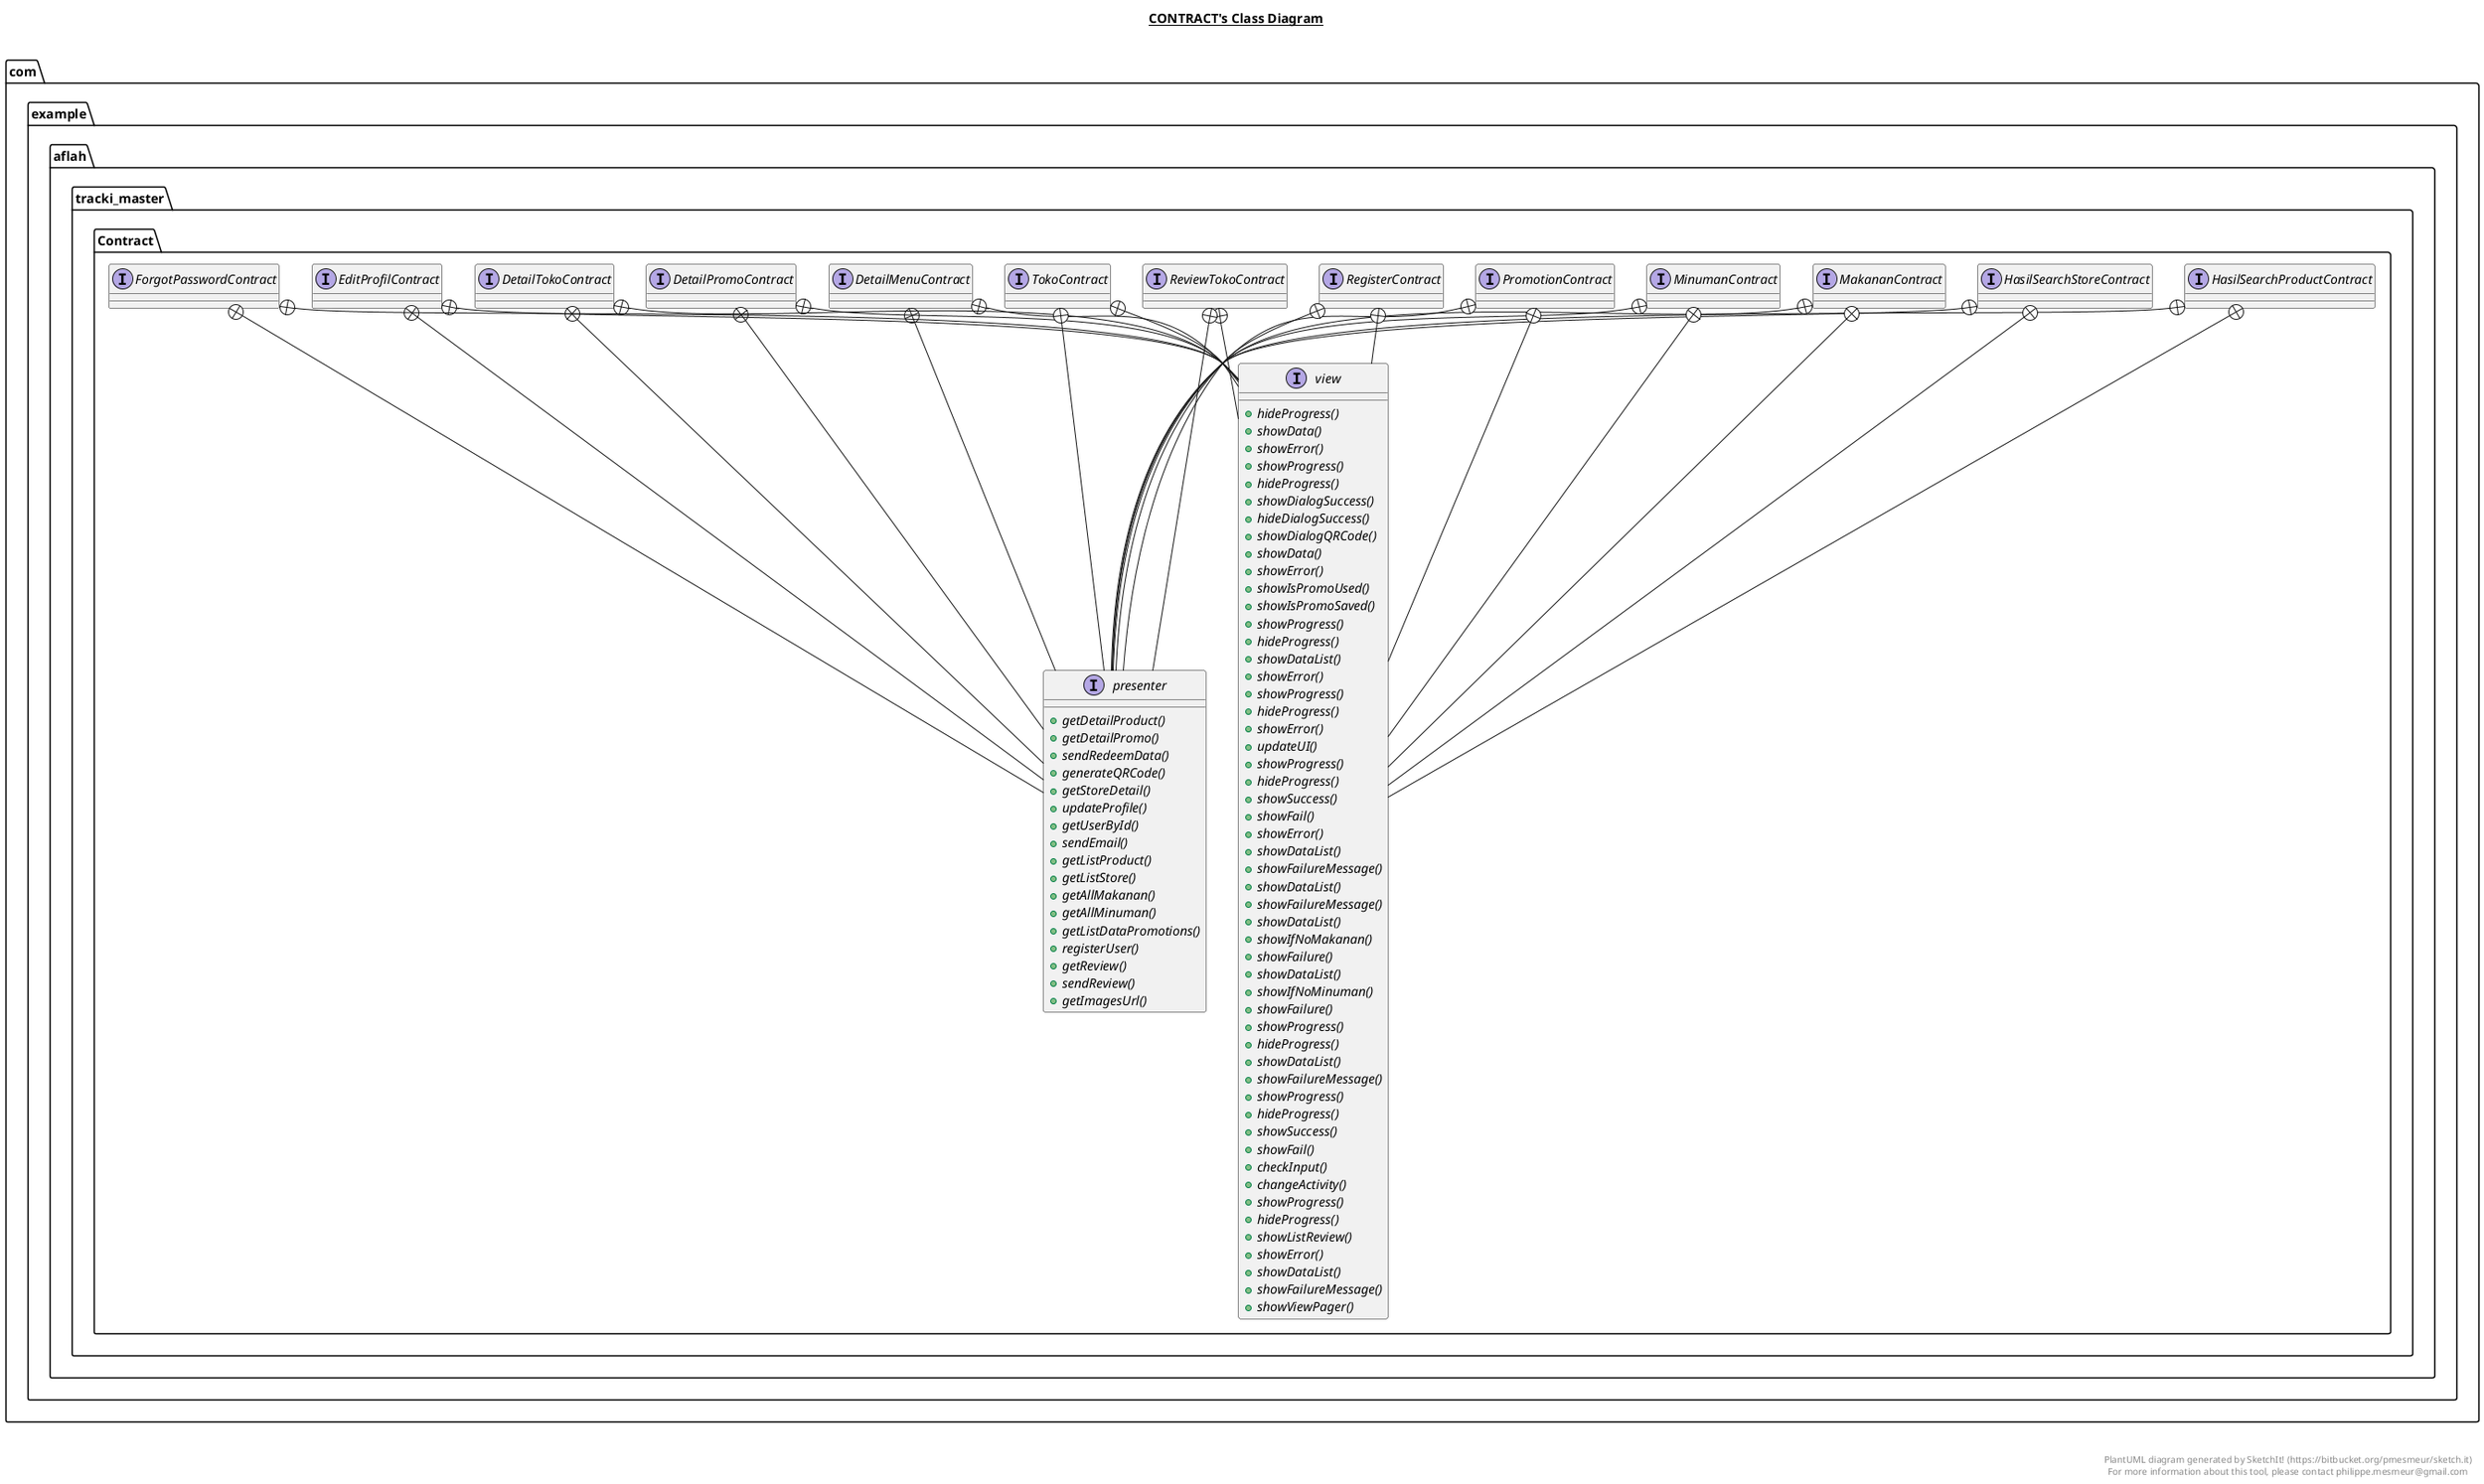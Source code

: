 @startuml

title __CONTRACT's Class Diagram__\n

  package com.example.aflah.tracki_master {
    package com.example.aflah.tracki_master.Contract {
      interface DetailMenuContract {
      }
    }
  }
  

  package com.example.aflah.tracki_master {
    package com.example.aflah.tracki_master.Contract {
      interface presenter {
          {abstract} + getDetailProduct()
      }
    }
  }
  

  package com.example.aflah.tracki_master {
    package com.example.aflah.tracki_master.Contract {
      interface view {
          {abstract} + hideProgress()
          {abstract} + showData()
          {abstract} + showError()
      }
    }
  }
  

  package com.example.aflah.tracki_master {
    package com.example.aflah.tracki_master.Contract {
      interface DetailPromoContract {
      }
    }
  }
  

  package com.example.aflah.tracki_master {
    package com.example.aflah.tracki_master.Contract {
      interface view {
          {abstract} + showProgress()
          {abstract} + hideProgress()
          {abstract} + showDialogSuccess()
          {abstract} + hideDialogSuccess()
          {abstract} + showDialogQRCode()
          {abstract} + showData()
          {abstract} + showError()
          {abstract} + showIsPromoUsed()
          {abstract} + showIsPromoSaved()
      }
    }
  }
  

  package com.example.aflah.tracki_master {
    package com.example.aflah.tracki_master.Contract {
      interface presenter {
          {abstract} + getDetailPromo()
          {abstract} + sendRedeemData()
          {abstract} + generateQRCode()
      }
    }
  }
  

  package com.example.aflah.tracki_master {
    package com.example.aflah.tracki_master.Contract {
      interface DetailTokoContract {
      }
    }
  }
  

  package com.example.aflah.tracki_master {
    package com.example.aflah.tracki_master.Contract {
      interface presenter {
          {abstract} + getStoreDetail()
      }
    }
  }
  

  package com.example.aflah.tracki_master {
    package com.example.aflah.tracki_master.Contract {
      interface view {
          {abstract} + showProgress()
          {abstract} + hideProgress()
          {abstract} + showDataList()
          {abstract} + showError()
      }
    }
  }
  

  package com.example.aflah.tracki_master {
    package com.example.aflah.tracki_master.Contract {
      interface EditProfilContract {
      }
    }
  }
  

  package com.example.aflah.tracki_master {
    package com.example.aflah.tracki_master.Contract {
      interface presenter {
          {abstract} + updateProfile()
          {abstract} + getUserById()
      }
    }
  }
  

  package com.example.aflah.tracki_master {
    package com.example.aflah.tracki_master.Contract {
      interface view {
          {abstract} + showProgress()
          {abstract} + hideProgress()
          {abstract} + showError()
          {abstract} + updateUI()
      }
    }
  }
  

  package com.example.aflah.tracki_master {
    package com.example.aflah.tracki_master.Contract {
      interface ForgotPasswordContract {
      }
    }
  }
  

  package com.example.aflah.tracki_master {
    package com.example.aflah.tracki_master.Contract {
      interface presenter {
          {abstract} + sendEmail()
      }
    }
  }
  

  package com.example.aflah.tracki_master {
    package com.example.aflah.tracki_master.Contract {
      interface view {
          {abstract} + showProgress()
          {abstract} + hideProgress()
          {abstract} + showSuccess()
          {abstract} + showFail()
          {abstract} + showError()
      }
    }
  }
  

  package com.example.aflah.tracki_master {
    package com.example.aflah.tracki_master.Contract {
      interface HasilSearchProductContract {
      }
    }
  }
  

  package com.example.aflah.tracki_master {
    package com.example.aflah.tracki_master.Contract {
      interface presenter {
          {abstract} + getListProduct()
      }
    }
  }
  

  package com.example.aflah.tracki_master {
    package com.example.aflah.tracki_master.Contract {
      interface view {
          {abstract} + showDataList()
          {abstract} + showFailureMessage()
      }
    }
  }
  

  package com.example.aflah.tracki_master {
    package com.example.aflah.tracki_master.Contract {
      interface HasilSearchStoreContract {
      }
    }
  }
  

  package com.example.aflah.tracki_master {
    package com.example.aflah.tracki_master.Contract {
      interface presenter {
          {abstract} + getListStore()
      }
    }
  }
  

  package com.example.aflah.tracki_master {
    package com.example.aflah.tracki_master.Contract {
      interface view {
          {abstract} + showDataList()
          {abstract} + showFailureMessage()
      }
    }
  }
  

  package com.example.aflah.tracki_master {
    package com.example.aflah.tracki_master.Contract {
      interface MakananContract {
      }
    }
  }
  

  package com.example.aflah.tracki_master {
    package com.example.aflah.tracki_master.Contract {
      interface presenter {
          {abstract} + getAllMakanan()
      }
    }
  }
  

  package com.example.aflah.tracki_master {
    package com.example.aflah.tracki_master.Contract {
      interface view {
          {abstract} + showDataList()
          {abstract} + showIfNoMakanan()
          {abstract} + showFailure()
      }
    }
  }
  

  package com.example.aflah.tracki_master {
    package com.example.aflah.tracki_master.Contract {
      interface MinumanContract {
      }
    }
  }
  

  package com.example.aflah.tracki_master {
    package com.example.aflah.tracki_master.Contract {
      interface presenter {
          {abstract} + getAllMinuman()
      }
    }
  }
  

  package com.example.aflah.tracki_master {
    package com.example.aflah.tracki_master.Contract {
      interface view {
          {abstract} + showDataList()
          {abstract} + showIfNoMinuman()
          {abstract} + showFailure()
      }
    }
  }
  

  package com.example.aflah.tracki_master {
    package com.example.aflah.tracki_master.Contract {
      interface PromotionContract {
      }
    }
  }
  

  package com.example.aflah.tracki_master {
    package com.example.aflah.tracki_master.Contract {
      interface view {
          {abstract} + showProgress()
          {abstract} + hideProgress()
          {abstract} + showDataList()
          {abstract} + showFailureMessage()
      }
    }
  }
  

  package com.example.aflah.tracki_master {
    package com.example.aflah.tracki_master.Contract {
      interface presenter {
          {abstract} + getListDataPromotions()
      }
    }
  }
  

  package com.example.aflah.tracki_master {
    package com.example.aflah.tracki_master.Contract {
      interface RegisterContract {
      }
    }
  }
  

  package com.example.aflah.tracki_master {
    package com.example.aflah.tracki_master.Contract {
      interface presenter {
          {abstract} + registerUser()
      }
    }
  }
  

  package com.example.aflah.tracki_master {
    package com.example.aflah.tracki_master.Contract {
      interface view {
          {abstract} + showProgress()
          {abstract} + hideProgress()
          {abstract} + showSuccess()
          {abstract} + showFail()
          {abstract} + checkInput()
          {abstract} + changeActivity()
      }
    }
  }
  

  package com.example.aflah.tracki_master {
    package com.example.aflah.tracki_master.Contract {
      interface ReviewTokoContract {
      }
    }
  }
  

  package com.example.aflah.tracki_master {
    package com.example.aflah.tracki_master.Contract {
      interface view {
          {abstract} + showProgress()
          {abstract} + hideProgress()
          {abstract} + showListReview()
          {abstract} + showError()
      }
    }
  }
  

  package com.example.aflah.tracki_master {
    package com.example.aflah.tracki_master.Contract {
      interface presenter {
          {abstract} + getReview()
          {abstract} + sendReview()
      }
    }
  }
  

  package com.example.aflah.tracki_master {
    package com.example.aflah.tracki_master.Contract {
      interface TokoContract {
      }
    }
  }
  

  package com.example.aflah.tracki_master {
    package com.example.aflah.tracki_master.Contract {
      interface view {
          {abstract} + showDataList()
          {abstract} + showFailureMessage()
          {abstract} + showViewPager()
      }
    }
  }
  

  package com.example.aflah.tracki_master {
    package com.example.aflah.tracki_master.Contract {
      interface presenter {
          {abstract} + getImagesUrl()
      }
    }
  }
  

  DetailMenuContract +-down- presenter
  DetailMenuContract +-down- view
  DetailPromoContract +-down- view
  DetailPromoContract +-down- presenter
  DetailTokoContract +-down- presenter
  DetailTokoContract +-down- view
  EditProfilContract +-down- presenter
  EditProfilContract +-down- view
  ForgotPasswordContract +-down- presenter
  ForgotPasswordContract +-down- view
  HasilSearchProductContract +-down- presenter
  HasilSearchProductContract +-down- view
  HasilSearchStoreContract +-down- presenter
  HasilSearchStoreContract +-down- view
  MakananContract +-down- presenter
  MakananContract +-down- view
  MinumanContract +-down- presenter
  MinumanContract +-down- view
  PromotionContract +-down- view
  PromotionContract +-down- presenter
  RegisterContract +-down- presenter
  RegisterContract +-down- view
  ReviewTokoContract +-down- view
  ReviewTokoContract +-down- presenter
  TokoContract +-down- view
  TokoContract +-down- presenter


right footer


PlantUML diagram generated by SketchIt! (https://bitbucket.org/pmesmeur/sketch.it)
For more information about this tool, please contact philippe.mesmeur@gmail.com
endfooter

@enduml
